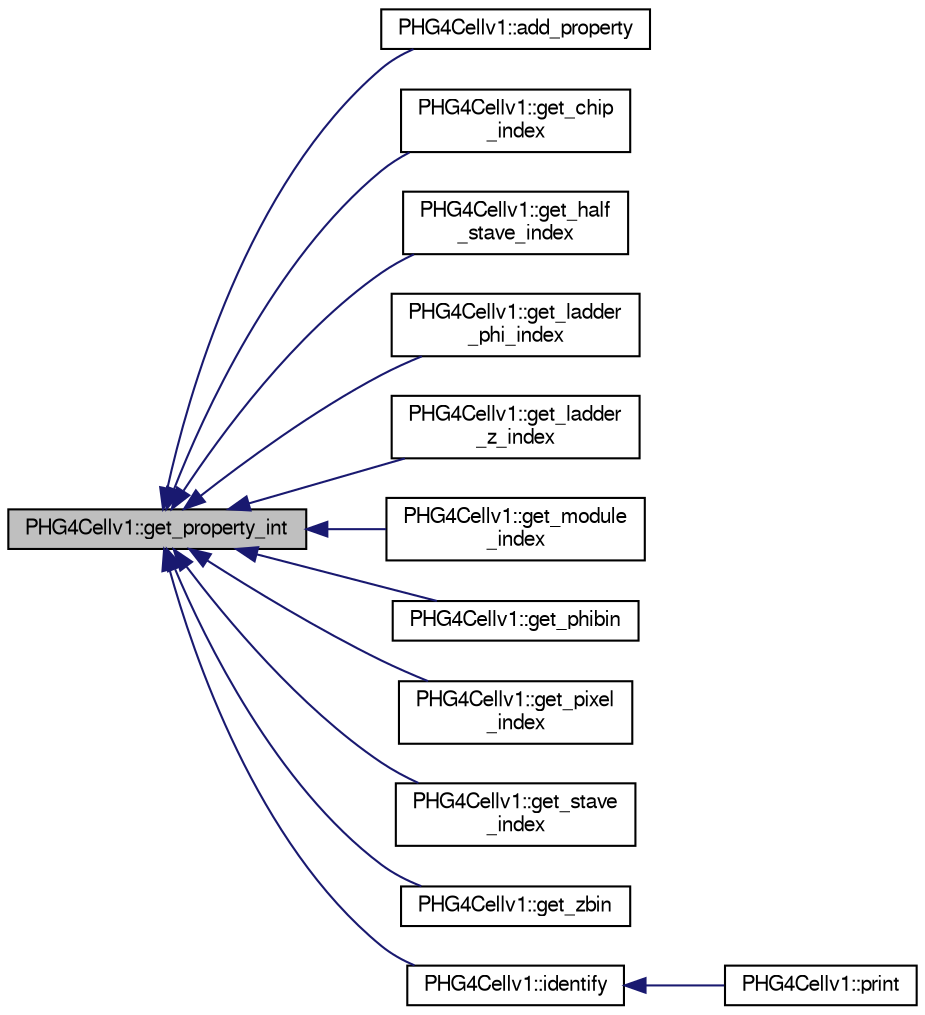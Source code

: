 digraph "PHG4Cellv1::get_property_int"
{
  bgcolor="transparent";
  edge [fontname="FreeSans",fontsize="10",labelfontname="FreeSans",labelfontsize="10"];
  node [fontname="FreeSans",fontsize="10",shape=record];
  rankdir="LR";
  Node1 [label="PHG4Cellv1::get_property_int",height=0.2,width=0.4,color="black", fillcolor="grey75", style="filled" fontcolor="black"];
  Node1 -> Node2 [dir="back",color="midnightblue",fontsize="10",style="solid",fontname="FreeSans"];
  Node2 [label="PHG4Cellv1::add_property",height=0.2,width=0.4,color="black",URL="$de/d5e/classPHG4Cellv1.html#a1d3f993ce39d2e2ec48023318b68922a"];
  Node1 -> Node3 [dir="back",color="midnightblue",fontsize="10",style="solid",fontname="FreeSans"];
  Node3 [label="PHG4Cellv1::get_chip\l_index",height=0.2,width=0.4,color="black",URL="$de/d5e/classPHG4Cellv1.html#ae0c0491754c9ebccb0489cc3c92cbe2f"];
  Node1 -> Node4 [dir="back",color="midnightblue",fontsize="10",style="solid",fontname="FreeSans"];
  Node4 [label="PHG4Cellv1::get_half\l_stave_index",height=0.2,width=0.4,color="black",URL="$de/d5e/classPHG4Cellv1.html#ac2ac8f4b0e0039e6ee70b5158d7f07f3"];
  Node1 -> Node5 [dir="back",color="midnightblue",fontsize="10",style="solid",fontname="FreeSans"];
  Node5 [label="PHG4Cellv1::get_ladder\l_phi_index",height=0.2,width=0.4,color="black",URL="$de/d5e/classPHG4Cellv1.html#a92e4a72f31bce187268f0548b3aaf835"];
  Node1 -> Node6 [dir="back",color="midnightblue",fontsize="10",style="solid",fontname="FreeSans"];
  Node6 [label="PHG4Cellv1::get_ladder\l_z_index",height=0.2,width=0.4,color="black",URL="$de/d5e/classPHG4Cellv1.html#a1b1ceffed64b76145ad7129456f9f3d8"];
  Node1 -> Node7 [dir="back",color="midnightblue",fontsize="10",style="solid",fontname="FreeSans"];
  Node7 [label="PHG4Cellv1::get_module\l_index",height=0.2,width=0.4,color="black",URL="$de/d5e/classPHG4Cellv1.html#a94808161c9be60a630a11a96ebb78597"];
  Node1 -> Node8 [dir="back",color="midnightblue",fontsize="10",style="solid",fontname="FreeSans"];
  Node8 [label="PHG4Cellv1::get_phibin",height=0.2,width=0.4,color="black",URL="$de/d5e/classPHG4Cellv1.html#ac62f1616811e46edf397ea2b8d38406b"];
  Node1 -> Node9 [dir="back",color="midnightblue",fontsize="10",style="solid",fontname="FreeSans"];
  Node9 [label="PHG4Cellv1::get_pixel\l_index",height=0.2,width=0.4,color="black",URL="$de/d5e/classPHG4Cellv1.html#a5117aab3079375f98868f9ee710be311"];
  Node1 -> Node10 [dir="back",color="midnightblue",fontsize="10",style="solid",fontname="FreeSans"];
  Node10 [label="PHG4Cellv1::get_stave\l_index",height=0.2,width=0.4,color="black",URL="$de/d5e/classPHG4Cellv1.html#a8814f507a921c94656ab1d0145e6ae01"];
  Node1 -> Node11 [dir="back",color="midnightblue",fontsize="10",style="solid",fontname="FreeSans"];
  Node11 [label="PHG4Cellv1::get_zbin",height=0.2,width=0.4,color="black",URL="$de/d5e/classPHG4Cellv1.html#a93d1d17a59446df0de7da73be9279b7c"];
  Node1 -> Node12 [dir="back",color="midnightblue",fontsize="10",style="solid",fontname="FreeSans"];
  Node12 [label="PHG4Cellv1::identify",height=0.2,width=0.4,color="black",URL="$de/d5e/classPHG4Cellv1.html#a37c911848053dd9042376faf7bc87d9d"];
  Node12 -> Node13 [dir="back",color="midnightblue",fontsize="10",style="solid",fontname="FreeSans"];
  Node13 [label="PHG4Cellv1::print",height=0.2,width=0.4,color="black",URL="$de/d5e/classPHG4Cellv1.html#af6a73c6e2cae031175fd914cf902ea30"];
}
